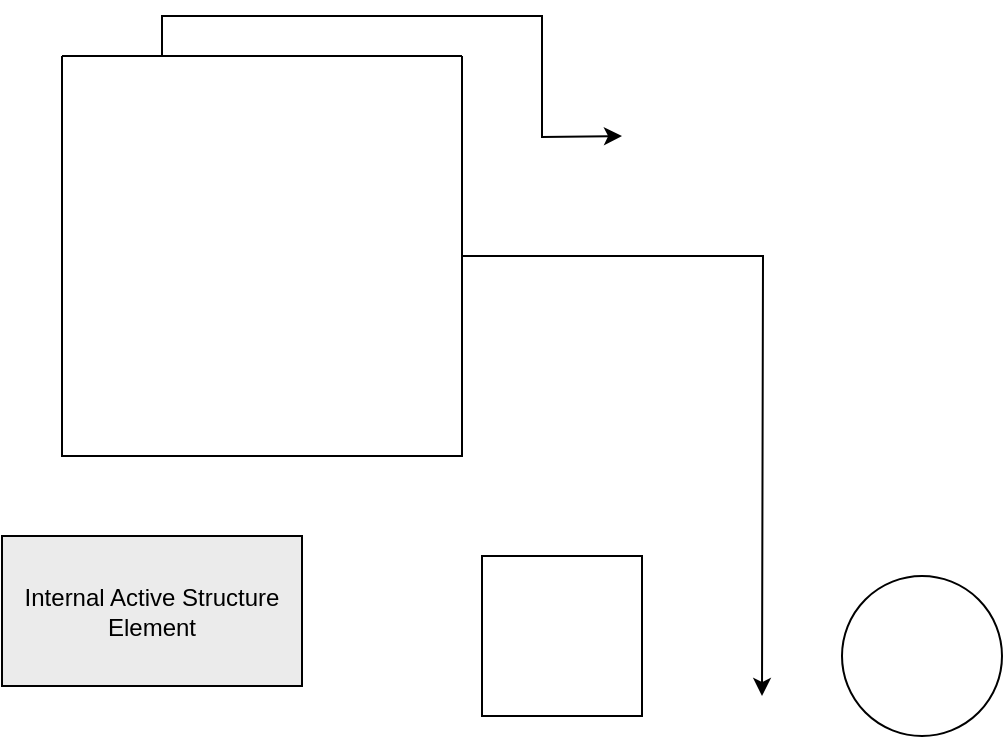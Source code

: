 <mxfile version="26.2.14">
  <diagram name="第 1 页" id="_zNGr6LoNDZ-EelbqwkR">
    <mxGraphModel dx="1221" dy="1103" grid="1" gridSize="10" guides="1" tooltips="1" connect="1" arrows="1" fold="1" page="1" pageScale="1" pageWidth="827" pageHeight="1169" math="0" shadow="0">
      <root>
        <mxCell id="0" />
        <mxCell id="1" parent="0" />
        <mxCell id="x9U1jVnIfnY6zVNZwdzU-1" value="" style="whiteSpace=wrap;html=1;aspect=fixed;" parent="1" vertex="1">
          <mxGeometry x="350" y="430" width="80" height="80" as="geometry" />
        </mxCell>
        <mxCell id="x9U1jVnIfnY6zVNZwdzU-2" value="" style="ellipse;whiteSpace=wrap;html=1;aspect=fixed;" parent="1" vertex="1">
          <mxGeometry x="530" y="440" width="80" height="80" as="geometry" />
        </mxCell>
        <mxCell id="x9U1jVnIfnY6zVNZwdzU-3" value="Internal Active Structure Element" style="html=1;outlineConnect=0;whiteSpace=wrap;fillColor=#EBEBEB;shape=mxgraph.archimate3.application;appType=generic;archiType=square;" parent="1" vertex="1">
          <mxGeometry x="110" y="420" width="150" height="75" as="geometry" />
        </mxCell>
        <mxCell id="CMDXRM7V48VoU47ecRLq-2" style="edgeStyle=orthogonalEdgeStyle;rounded=0;orthogonalLoop=1;jettySize=auto;html=1;exitX=0.25;exitY=0;exitDx=0;exitDy=0;" edge="1" parent="1" source="CMDXRM7V48VoU47ecRLq-1">
          <mxGeometry relative="1" as="geometry">
            <mxPoint x="420" y="220" as="targetPoint" />
          </mxGeometry>
        </mxCell>
        <mxCell id="CMDXRM7V48VoU47ecRLq-3" style="edgeStyle=orthogonalEdgeStyle;rounded=0;orthogonalLoop=1;jettySize=auto;html=1;" edge="1" parent="1" source="CMDXRM7V48VoU47ecRLq-1">
          <mxGeometry relative="1" as="geometry">
            <mxPoint x="490" y="500" as="targetPoint" />
          </mxGeometry>
        </mxCell>
        <mxCell id="CMDXRM7V48VoU47ecRLq-1" value="" style="swimlane;startSize=0;" vertex="1" parent="1">
          <mxGeometry x="140" y="180" width="200" height="200" as="geometry" />
        </mxCell>
      </root>
    </mxGraphModel>
  </diagram>
</mxfile>
